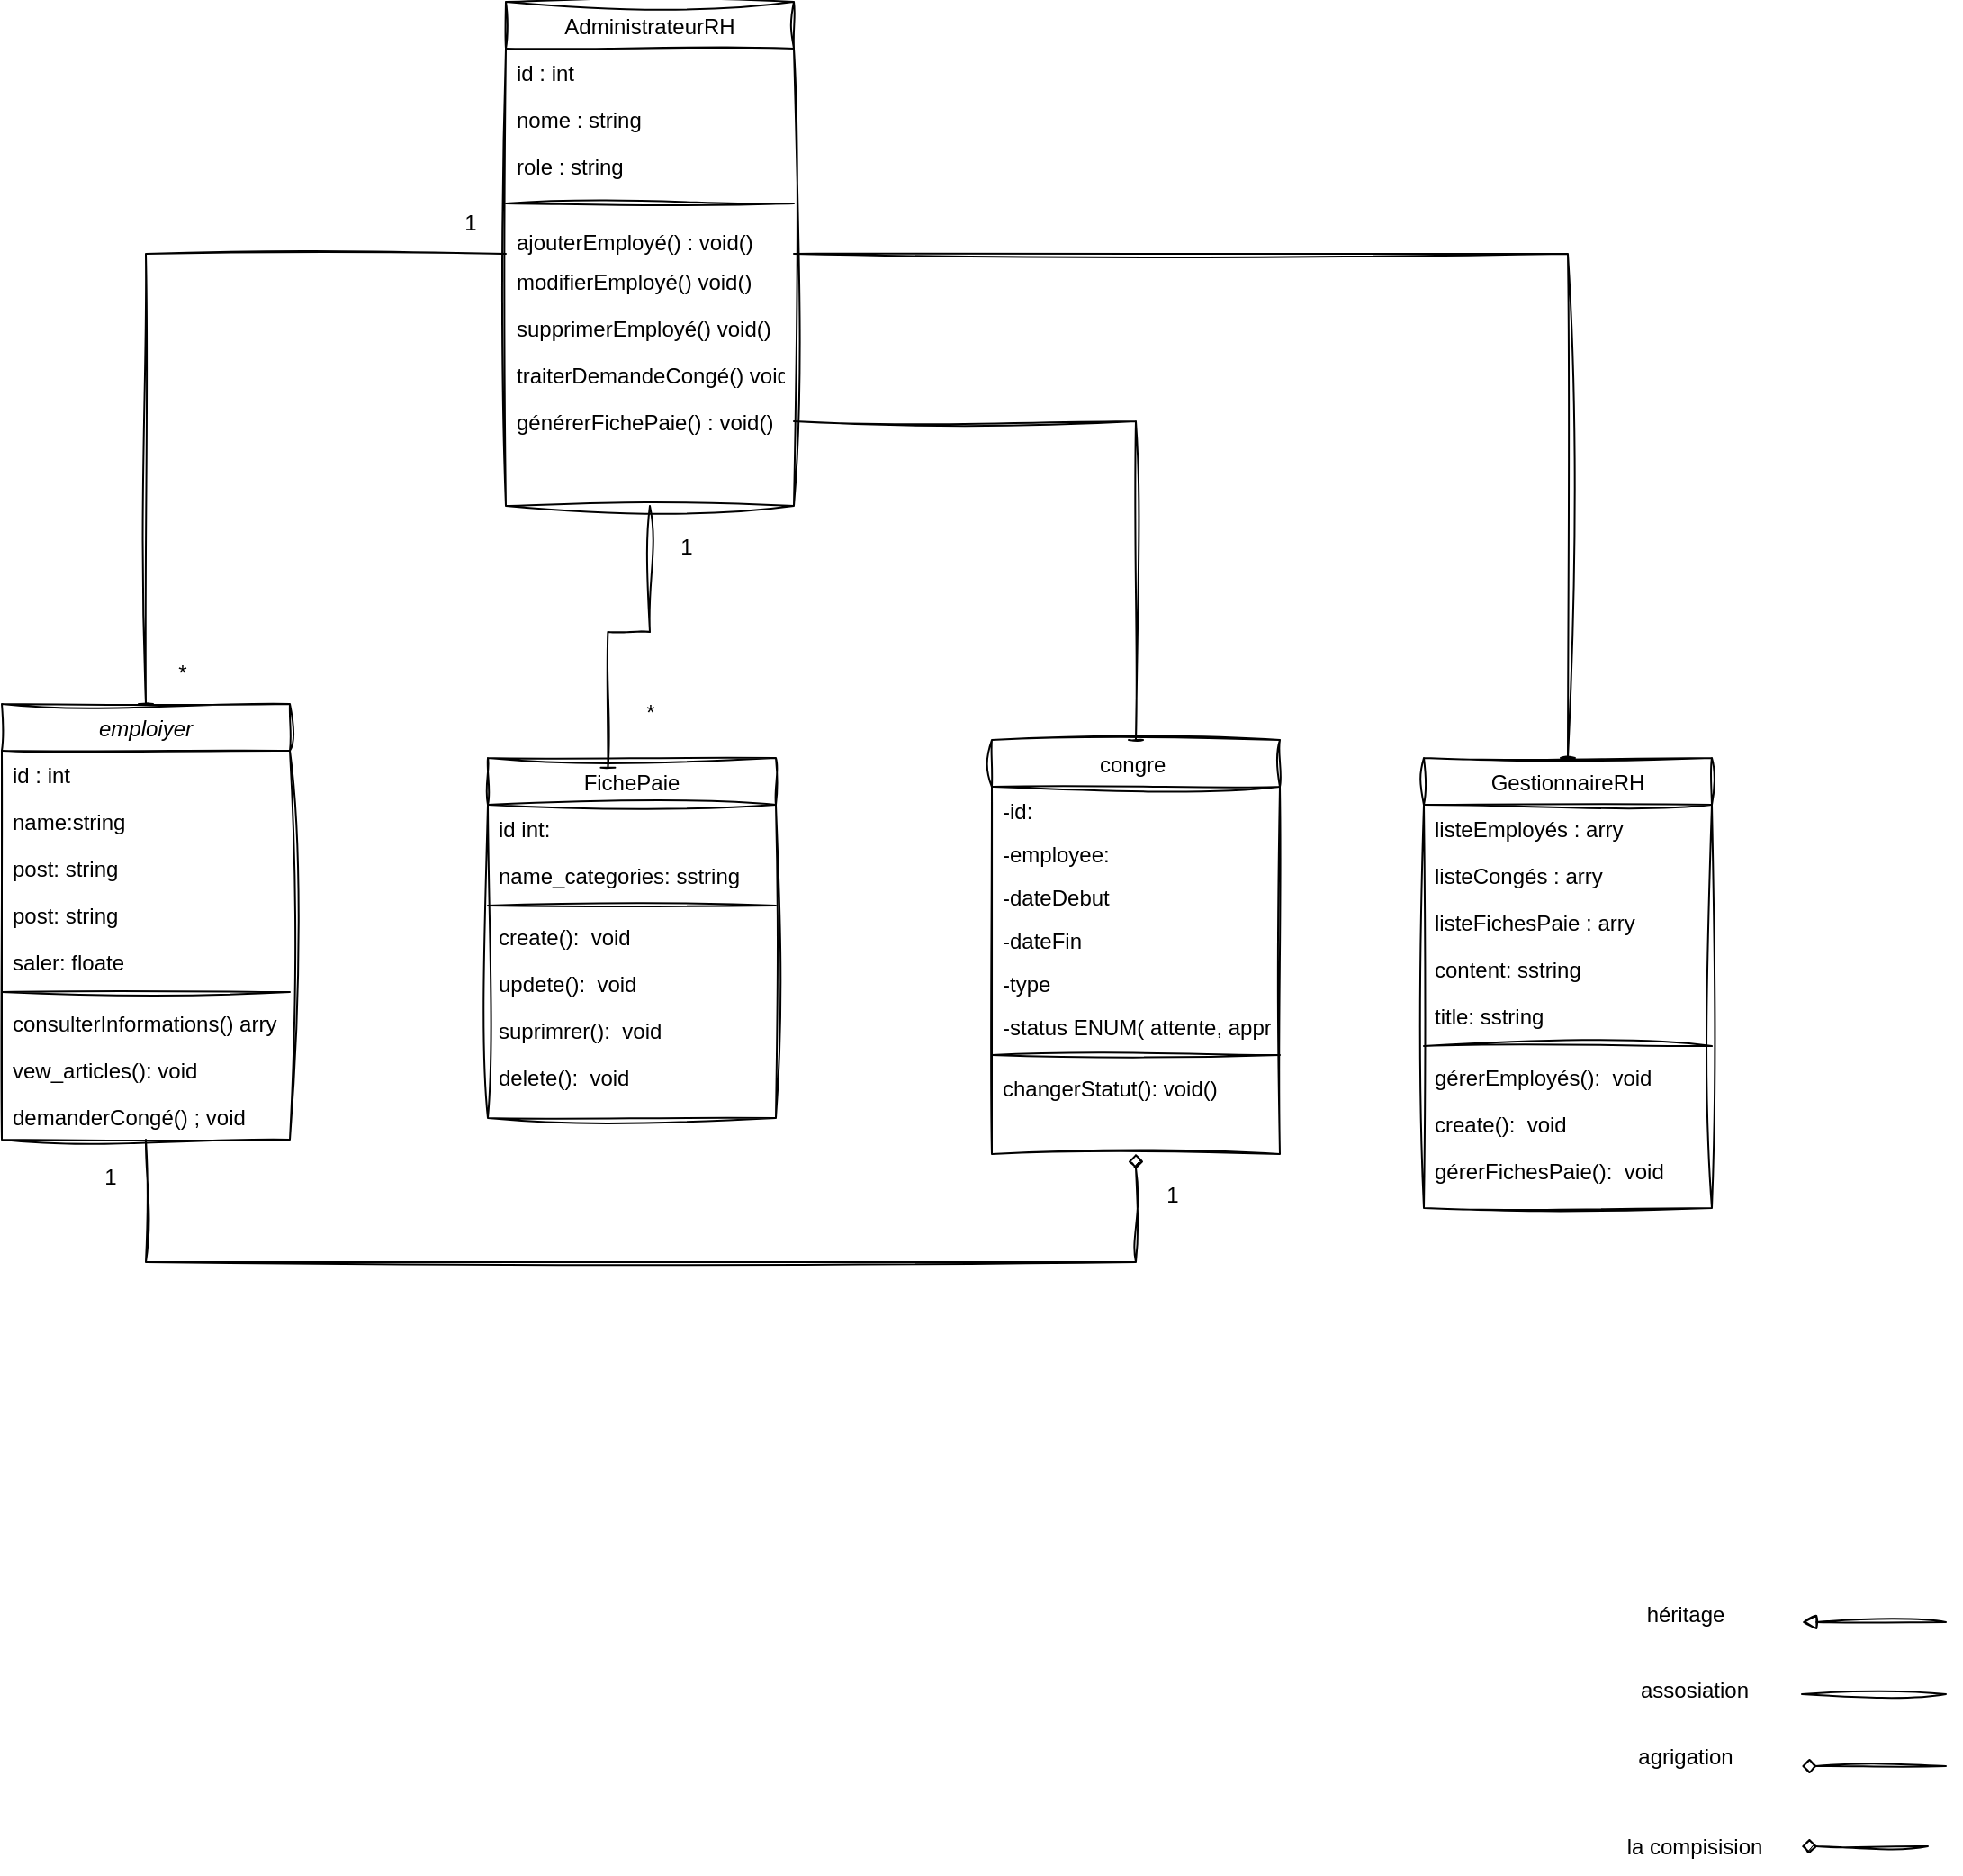 <mxfile>
    <diagram id="C5RBs43oDa-KdzZeNtuy" name="Page-1">
        <mxGraphModel dx="1535" dy="1817" grid="1" gridSize="10" guides="1" tooltips="1" connect="1" arrows="1" fold="1" page="1" pageScale="1" pageWidth="827" pageHeight="1169" background="none" math="0" shadow="0">
            <root>
                <mxCell id="WIyWlLk6GJQsqaUBKTNV-0"/>
                <mxCell id="WIyWlLk6GJQsqaUBKTNV-1" parent="WIyWlLk6GJQsqaUBKTNV-0"/>
                <mxCell id="dlKlojqwLsHrzjU0dD4s-23" value="FichePaie" style="swimlane;fontStyle=0;align=center;verticalAlign=top;childLayout=stackLayout;horizontal=1;startSize=26;horizontalStack=0;resizeParent=1;resizeLast=0;collapsible=1;marginBottom=0;rounded=0;shadow=0;strokeWidth=1;sketch=1;curveFitting=1;jiggle=2;" parent="WIyWlLk6GJQsqaUBKTNV-1" vertex="1">
                    <mxGeometry x="-10" y="320" width="160" height="200" as="geometry">
                        <mxRectangle x="550" y="140" width="160" height="26" as="alternateBounds"/>
                    </mxGeometry>
                </mxCell>
                <mxCell id="dlKlojqwLsHrzjU0dD4s-24" value="id int:" style="text;align=left;verticalAlign=top;spacingLeft=4;spacingRight=4;overflow=hidden;rotatable=0;points=[[0,0.5],[1,0.5]];portConstraint=eastwest;sketch=1;curveFitting=1;jiggle=2;rounded=0;" parent="dlKlojqwLsHrzjU0dD4s-23" vertex="1">
                    <mxGeometry y="26" width="160" height="26" as="geometry"/>
                </mxCell>
                <mxCell id="dlKlojqwLsHrzjU0dD4s-30" value="name_categories: sstring" style="text;align=left;verticalAlign=top;spacingLeft=4;spacingRight=4;overflow=hidden;rotatable=0;points=[[0,0.5],[1,0.5]];portConstraint=eastwest;sketch=1;curveFitting=1;jiggle=2;rounded=0;" parent="dlKlojqwLsHrzjU0dD4s-23" vertex="1">
                    <mxGeometry y="52" width="160" height="26" as="geometry"/>
                </mxCell>
                <mxCell id="dlKlojqwLsHrzjU0dD4s-25" value="" style="line;html=1;strokeWidth=1;align=left;verticalAlign=middle;spacingTop=-1;spacingLeft=3;spacingRight=3;rotatable=0;labelPosition=right;points=[];portConstraint=eastwest;sketch=1;curveFitting=1;jiggle=2;rounded=0;" parent="dlKlojqwLsHrzjU0dD4s-23" vertex="1">
                    <mxGeometry y="78" width="160" height="8" as="geometry"/>
                </mxCell>
                <mxCell id="dlKlojqwLsHrzjU0dD4s-33" value="create():  void&#10;&#10;cerolkpaklclp" style="text;align=left;verticalAlign=top;spacingLeft=4;spacingRight=4;overflow=hidden;rotatable=0;points=[[0,0.5],[1,0.5]];portConstraint=eastwest;sketch=1;curveFitting=1;jiggle=2;rounded=0;" parent="dlKlojqwLsHrzjU0dD4s-23" vertex="1">
                    <mxGeometry y="86" width="160" height="26" as="geometry"/>
                </mxCell>
                <mxCell id="dlKlojqwLsHrzjU0dD4s-31" value="updete():  void&#10;&#10;cerolkpaklclp" style="text;align=left;verticalAlign=top;spacingLeft=4;spacingRight=4;overflow=hidden;rotatable=0;points=[[0,0.5],[1,0.5]];portConstraint=eastwest;sketch=1;curveFitting=1;jiggle=2;rounded=0;" parent="dlKlojqwLsHrzjU0dD4s-23" vertex="1">
                    <mxGeometry y="112" width="160" height="26" as="geometry"/>
                </mxCell>
                <mxCell id="dlKlojqwLsHrzjU0dD4s-32" value="suprimrer():  void&#10;&#10;cerolkpaklclp" style="text;align=left;verticalAlign=top;spacingLeft=4;spacingRight=4;overflow=hidden;rotatable=0;points=[[0,0.5],[1,0.5]];portConstraint=eastwest;sketch=1;curveFitting=1;jiggle=2;rounded=0;" parent="dlKlojqwLsHrzjU0dD4s-23" vertex="1">
                    <mxGeometry y="138" width="160" height="26" as="geometry"/>
                </mxCell>
                <mxCell id="dlKlojqwLsHrzjU0dD4s-34" value="delete():  void&#10;&#10;cerolkpaklclp" style="text;align=left;verticalAlign=top;spacingLeft=4;spacingRight=4;overflow=hidden;rotatable=0;points=[[0,0.5],[1,0.5]];portConstraint=eastwest;sketch=1;curveFitting=1;jiggle=2;rounded=0;" parent="dlKlojqwLsHrzjU0dD4s-23" vertex="1">
                    <mxGeometry y="164" width="160" height="26" as="geometry"/>
                </mxCell>
                <mxCell id="dlKlojqwLsHrzjU0dD4s-35" value="GestionnaireRH" style="swimlane;fontStyle=0;align=center;verticalAlign=top;childLayout=stackLayout;horizontal=1;startSize=26;horizontalStack=0;resizeParent=1;resizeLast=0;collapsible=1;marginBottom=0;rounded=0;shadow=0;strokeWidth=1;sketch=1;curveFitting=1;jiggle=2;" parent="WIyWlLk6GJQsqaUBKTNV-1" vertex="1">
                    <mxGeometry x="510" y="320" width="160" height="250" as="geometry">
                        <mxRectangle x="550" y="140" width="160" height="26" as="alternateBounds"/>
                    </mxGeometry>
                </mxCell>
                <mxCell id="dlKlojqwLsHrzjU0dD4s-36" value="listeEmployés : arry" style="text;align=left;verticalAlign=top;spacingLeft=4;spacingRight=4;overflow=hidden;rotatable=0;points=[[0,0.5],[1,0.5]];portConstraint=eastwest;sketch=1;curveFitting=1;jiggle=2;rounded=0;" parent="dlKlojqwLsHrzjU0dD4s-35" vertex="1">
                    <mxGeometry y="26" width="160" height="26" as="geometry"/>
                </mxCell>
                <mxCell id="dlKlojqwLsHrzjU0dD4s-37" value="listeCongés : arry" style="text;align=left;verticalAlign=top;spacingLeft=4;spacingRight=4;overflow=hidden;rotatable=0;points=[[0,0.5],[1,0.5]];portConstraint=eastwest;sketch=1;curveFitting=1;jiggle=2;rounded=0;" parent="dlKlojqwLsHrzjU0dD4s-35" vertex="1">
                    <mxGeometry y="52" width="160" height="26" as="geometry"/>
                </mxCell>
                <mxCell id="dlKlojqwLsHrzjU0dD4s-44" value="listeFichesPaie : arry" style="text;align=left;verticalAlign=top;spacingLeft=4;spacingRight=4;overflow=hidden;rotatable=0;points=[[0,0.5],[1,0.5]];portConstraint=eastwest;sketch=1;curveFitting=1;jiggle=2;rounded=0;" parent="dlKlojqwLsHrzjU0dD4s-35" vertex="1">
                    <mxGeometry y="78" width="160" height="26" as="geometry"/>
                </mxCell>
                <mxCell id="dlKlojqwLsHrzjU0dD4s-43" value="content: sstring" style="text;align=left;verticalAlign=top;spacingLeft=4;spacingRight=4;overflow=hidden;rotatable=0;points=[[0,0.5],[1,0.5]];portConstraint=eastwest;sketch=1;curveFitting=1;jiggle=2;rounded=0;" parent="dlKlojqwLsHrzjU0dD4s-35" vertex="1">
                    <mxGeometry y="104" width="160" height="26" as="geometry"/>
                </mxCell>
                <mxCell id="dlKlojqwLsHrzjU0dD4s-45" value="title: sstring" style="text;align=left;verticalAlign=top;spacingLeft=4;spacingRight=4;overflow=hidden;rotatable=0;points=[[0,0.5],[1,0.5]];portConstraint=eastwest;sketch=1;curveFitting=1;jiggle=2;rounded=0;" parent="dlKlojqwLsHrzjU0dD4s-35" vertex="1">
                    <mxGeometry y="130" width="160" height="26" as="geometry"/>
                </mxCell>
                <mxCell id="dlKlojqwLsHrzjU0dD4s-38" value="" style="line;html=1;strokeWidth=1;align=left;verticalAlign=middle;spacingTop=-1;spacingLeft=3;spacingRight=3;rotatable=0;labelPosition=right;points=[];portConstraint=eastwest;sketch=1;curveFitting=1;jiggle=2;rounded=0;" parent="dlKlojqwLsHrzjU0dD4s-35" vertex="1">
                    <mxGeometry y="156" width="160" height="8" as="geometry"/>
                </mxCell>
                <mxCell id="dlKlojqwLsHrzjU0dD4s-46" value="gérerEmployés():  void&#10;&#10;gérerCongés(): void()" style="text;align=left;verticalAlign=top;spacingLeft=4;spacingRight=4;overflow=hidden;rotatable=0;points=[[0,0.5],[1,0.5]];portConstraint=eastwest;sketch=1;curveFitting=1;jiggle=2;rounded=0;" parent="dlKlojqwLsHrzjU0dD4s-35" vertex="1">
                    <mxGeometry y="164" width="160" height="26" as="geometry"/>
                </mxCell>
                <mxCell id="dlKlojqwLsHrzjU0dD4s-47" value="create():  void&#10;&#10;cerolkpaklclp" style="text;align=left;verticalAlign=top;spacingLeft=4;spacingRight=4;overflow=hidden;rotatable=0;points=[[0,0.5],[1,0.5]];portConstraint=eastwest;sketch=1;curveFitting=1;jiggle=2;rounded=0;" parent="dlKlojqwLsHrzjU0dD4s-35" vertex="1">
                    <mxGeometry y="190" width="160" height="26" as="geometry"/>
                </mxCell>
                <mxCell id="dlKlojqwLsHrzjU0dD4s-48" value="gérerFichesPaie():  void&#10;&#10;cerolkpaklclp" style="text;align=left;verticalAlign=top;spacingLeft=4;spacingRight=4;overflow=hidden;rotatable=0;points=[[0,0.5],[1,0.5]];portConstraint=eastwest;sketch=1;curveFitting=1;jiggle=2;rounded=0;" parent="dlKlojqwLsHrzjU0dD4s-35" vertex="1">
                    <mxGeometry y="216" width="160" height="26" as="geometry"/>
                </mxCell>
                <mxCell id="JRaCH0oPApHVp65QEFQ3-29" style="edgeStyle=orthogonalEdgeStyle;rounded=0;orthogonalLoop=1;jettySize=auto;html=1;entryX=0.5;entryY=1;entryDx=0;entryDy=0;endArrow=diamond;endFill=1;sketch=1;curveFitting=1;jiggle=2;" parent="WIyWlLk6GJQsqaUBKTNV-1" source="dlKlojqwLsHrzjU0dD4s-58" target="dlKlojqwLsHrzjU0dD4s-67" edge="1">
                    <mxGeometry relative="1" as="geometry">
                        <Array as="points">
                            <mxPoint x="-200" y="600"/>
                            <mxPoint x="350" y="600"/>
                        </Array>
                    </mxGeometry>
                </mxCell>
                <mxCell id="dlKlojqwLsHrzjU0dD4s-58" value="emploiyer" style="swimlane;fontStyle=2;align=center;verticalAlign=top;childLayout=stackLayout;horizontal=1;startSize=26;horizontalStack=0;resizeParent=1;resizeLast=0;collapsible=1;marginBottom=0;rounded=0;shadow=0;strokeWidth=1;sketch=1;curveFitting=1;jiggle=2;" parent="WIyWlLk6GJQsqaUBKTNV-1" vertex="1">
                    <mxGeometry x="-280" y="290" width="160" height="242" as="geometry">
                        <mxRectangle x="550" y="140" width="160" height="26" as="alternateBounds"/>
                    </mxGeometry>
                </mxCell>
                <mxCell id="dlKlojqwLsHrzjU0dD4s-59" value="id : int" style="text;align=left;verticalAlign=top;spacingLeft=4;spacingRight=4;overflow=hidden;rotatable=0;points=[[0,0.5],[1,0.5]];portConstraint=eastwest;sketch=1;curveFitting=1;jiggle=2;rounded=0;" parent="dlKlojqwLsHrzjU0dD4s-58" vertex="1">
                    <mxGeometry y="26" width="160" height="26" as="geometry"/>
                </mxCell>
                <mxCell id="dlKlojqwLsHrzjU0dD4s-60" value="name:string" style="text;align=left;verticalAlign=top;spacingLeft=4;spacingRight=4;overflow=hidden;rotatable=0;points=[[0,0.5],[1,0.5]];portConstraint=eastwest;rounded=0;shadow=0;html=0;sketch=1;curveFitting=1;jiggle=2;" parent="dlKlojqwLsHrzjU0dD4s-58" vertex="1">
                    <mxGeometry y="52" width="160" height="26" as="geometry"/>
                </mxCell>
                <mxCell id="JRaCH0oPApHVp65QEFQ3-15" value="post: string" style="text;align=left;verticalAlign=top;spacingLeft=4;spacingRight=4;overflow=hidden;rotatable=0;points=[[0,0.5],[1,0.5]];portConstraint=eastwest;rounded=0;shadow=0;html=0;sketch=1;curveFitting=1;jiggle=2;" parent="dlKlojqwLsHrzjU0dD4s-58" vertex="1">
                    <mxGeometry y="78" width="160" height="26" as="geometry"/>
                </mxCell>
                <mxCell id="dlKlojqwLsHrzjU0dD4s-61" value="post: string" style="text;align=left;verticalAlign=top;spacingLeft=4;spacingRight=4;overflow=hidden;rotatable=0;points=[[0,0.5],[1,0.5]];portConstraint=eastwest;rounded=0;shadow=0;html=0;sketch=1;curveFitting=1;jiggle=2;" parent="dlKlojqwLsHrzjU0dD4s-58" vertex="1">
                    <mxGeometry y="104" width="160" height="26" as="geometry"/>
                </mxCell>
                <mxCell id="dlKlojqwLsHrzjU0dD4s-62" value="saler: floate" style="text;align=left;verticalAlign=top;spacingLeft=4;spacingRight=4;overflow=hidden;rotatable=0;points=[[0,0.5],[1,0.5]];portConstraint=eastwest;rounded=0;shadow=0;html=0;sketch=1;curveFitting=1;jiggle=2;" parent="dlKlojqwLsHrzjU0dD4s-58" vertex="1">
                    <mxGeometry y="130" width="160" height="26" as="geometry"/>
                </mxCell>
                <mxCell id="dlKlojqwLsHrzjU0dD4s-63" value="" style="line;html=1;strokeWidth=1;align=left;verticalAlign=middle;spacingTop=-1;spacingLeft=3;spacingRight=3;rotatable=0;labelPosition=right;points=[];portConstraint=eastwest;sketch=1;curveFitting=1;jiggle=2;rounded=0;" parent="dlKlojqwLsHrzjU0dD4s-58" vertex="1">
                    <mxGeometry y="156" width="160" height="8" as="geometry"/>
                </mxCell>
                <mxCell id="dlKlojqwLsHrzjU0dD4s-65" value="consulterInformations() arry" style="text;align=left;verticalAlign=top;spacingLeft=4;spacingRight=4;overflow=hidden;rotatable=0;points=[[0,0.5],[1,0.5]];portConstraint=eastwest;sketch=1;curveFitting=1;jiggle=2;rounded=0;" parent="dlKlojqwLsHrzjU0dD4s-58" vertex="1">
                    <mxGeometry y="164" width="160" height="26" as="geometry"/>
                </mxCell>
                <mxCell id="dlKlojqwLsHrzjU0dD4s-66" value="vew_articles(): void" style="text;align=left;verticalAlign=top;spacingLeft=4;spacingRight=4;overflow=hidden;rotatable=0;points=[[0,0.5],[1,0.5]];portConstraint=eastwest;sketch=1;curveFitting=1;jiggle=2;rounded=0;" parent="dlKlojqwLsHrzjU0dD4s-58" vertex="1">
                    <mxGeometry y="190" width="160" height="26" as="geometry"/>
                </mxCell>
                <mxCell id="JRaCH0oPApHVp65QEFQ3-0" value="demanderCongé() ; void" style="text;align=left;verticalAlign=top;spacingLeft=4;spacingRight=4;overflow=hidden;rotatable=0;points=[[0,0.5],[1,0.5]];portConstraint=eastwest;sketch=1;curveFitting=1;jiggle=2;rounded=0;" parent="dlKlojqwLsHrzjU0dD4s-58" vertex="1">
                    <mxGeometry y="216" width="160" height="26" as="geometry"/>
                </mxCell>
                <mxCell id="dlKlojqwLsHrzjU0dD4s-67" value="congre " style="swimlane;fontStyle=0;align=center;verticalAlign=top;childLayout=stackLayout;horizontal=1;startSize=26;horizontalStack=0;resizeParent=1;resizeLast=0;collapsible=1;marginBottom=0;rounded=0;shadow=0;strokeWidth=1;sketch=1;curveFitting=1;jiggle=2;" parent="WIyWlLk6GJQsqaUBKTNV-1" vertex="1">
                    <mxGeometry x="270" y="310" width="160" height="230" as="geometry">
                        <mxRectangle x="550" y="140" width="160" height="26" as="alternateBounds"/>
                    </mxGeometry>
                </mxCell>
                <mxCell id="dlKlojqwLsHrzjU0dD4s-68" value="-id:&#10;&#10;&#10;" style="text;align=left;verticalAlign=top;spacingLeft=4;spacingRight=4;overflow=hidden;rotatable=0;points=[[0,0.5],[1,0.5]];portConstraint=eastwest;sketch=1;curveFitting=1;jiggle=2;rounded=0;" parent="dlKlojqwLsHrzjU0dD4s-67" vertex="1">
                    <mxGeometry y="26" width="160" height="24" as="geometry"/>
                </mxCell>
                <mxCell id="JRaCH0oPApHVp65QEFQ3-2" value="-employee:&#10;&#10;" style="text;align=left;verticalAlign=top;spacingLeft=4;spacingRight=4;overflow=hidden;rotatable=0;points=[[0,0.5],[1,0.5]];portConstraint=eastwest;sketch=1;curveFitting=1;jiggle=2;rounded=0;" parent="dlKlojqwLsHrzjU0dD4s-67" vertex="1">
                    <mxGeometry y="50" width="160" height="24" as="geometry"/>
                </mxCell>
                <mxCell id="JRaCH0oPApHVp65QEFQ3-3" value="-dateDebut&#10;" style="text;align=left;verticalAlign=top;spacingLeft=4;spacingRight=4;overflow=hidden;rotatable=0;points=[[0,0.5],[1,0.5]];portConstraint=eastwest;sketch=1;curveFitting=1;jiggle=2;rounded=0;" parent="dlKlojqwLsHrzjU0dD4s-67" vertex="1">
                    <mxGeometry y="74" width="160" height="24" as="geometry"/>
                </mxCell>
                <mxCell id="JRaCH0oPApHVp65QEFQ3-4" value="-dateFin" style="text;align=left;verticalAlign=top;spacingLeft=4;spacingRight=4;overflow=hidden;rotatable=0;points=[[0,0.5],[1,0.5]];portConstraint=eastwest;sketch=1;curveFitting=1;jiggle=2;rounded=0;" parent="dlKlojqwLsHrzjU0dD4s-67" vertex="1">
                    <mxGeometry y="98" width="160" height="24" as="geometry"/>
                </mxCell>
                <mxCell id="JRaCH0oPApHVp65QEFQ3-5" value="-type" style="text;align=left;verticalAlign=top;spacingLeft=4;spacingRight=4;overflow=hidden;rotatable=0;points=[[0,0.5],[1,0.5]];portConstraint=eastwest;sketch=1;curveFitting=1;jiggle=2;rounded=0;" parent="dlKlojqwLsHrzjU0dD4s-67" vertex="1">
                    <mxGeometry y="122" width="160" height="24" as="geometry"/>
                </mxCell>
                <mxCell id="JRaCH0oPApHVp65QEFQ3-6" value="-status ENUM( attente, approuvé, refusé)" style="text;align=left;verticalAlign=top;spacingLeft=4;spacingRight=4;overflow=hidden;rotatable=0;points=[[0,0.5],[1,0.5]];portConstraint=eastwest;sketch=1;curveFitting=1;jiggle=2;rounded=0;" parent="dlKlojqwLsHrzjU0dD4s-67" vertex="1">
                    <mxGeometry y="146" width="160" height="24" as="geometry"/>
                </mxCell>
                <mxCell id="dlKlojqwLsHrzjU0dD4s-69" value="" style="line;html=1;strokeWidth=1;align=left;verticalAlign=middle;spacingTop=-1;spacingLeft=3;spacingRight=3;rotatable=0;labelPosition=right;points=[];portConstraint=eastwest;sketch=1;curveFitting=1;jiggle=2;rounded=0;" parent="dlKlojqwLsHrzjU0dD4s-67" vertex="1">
                    <mxGeometry y="170" width="160" height="10" as="geometry"/>
                </mxCell>
                <mxCell id="dlKlojqwLsHrzjU0dD4s-70" value="changerStatut(): void()" style="text;align=left;verticalAlign=top;spacingLeft=4;spacingRight=4;overflow=hidden;rotatable=0;points=[[0,0.5],[1,0.5]];portConstraint=eastwest;sketch=1;curveFitting=1;jiggle=2;rounded=0;" parent="dlKlojqwLsHrzjU0dD4s-67" vertex="1">
                    <mxGeometry y="180" width="160" height="26" as="geometry"/>
                </mxCell>
                <mxCell id="JRaCH0oPApHVp65QEFQ3-21" style="edgeStyle=orthogonalEdgeStyle;rounded=0;orthogonalLoop=1;jettySize=auto;html=1;entryX=0.5;entryY=0;entryDx=0;entryDy=0;endArrow=baseDash;endFill=0;sketch=1;curveFitting=1;jiggle=2;" parent="WIyWlLk6GJQsqaUBKTNV-1" source="dlKlojqwLsHrzjU0dD4s-73" target="dlKlojqwLsHrzjU0dD4s-58" edge="1">
                    <mxGeometry relative="1" as="geometry"/>
                </mxCell>
                <mxCell id="JRaCH0oPApHVp65QEFQ3-22" style="edgeStyle=orthogonalEdgeStyle;rounded=0;orthogonalLoop=1;jettySize=auto;html=1;entryX=0.5;entryY=0;entryDx=0;entryDy=0;endArrow=baseDash;endFill=0;sketch=1;curveFitting=1;jiggle=2;" parent="WIyWlLk6GJQsqaUBKTNV-1" source="dlKlojqwLsHrzjU0dD4s-73" target="dlKlojqwLsHrzjU0dD4s-35" edge="1">
                    <mxGeometry relative="1" as="geometry"/>
                </mxCell>
                <mxCell id="dlKlojqwLsHrzjU0dD4s-73" value="AdministrateurRH" style="swimlane;fontStyle=0;align=center;verticalAlign=top;childLayout=stackLayout;horizontal=1;startSize=26;horizontalStack=0;resizeParent=1;resizeLast=0;collapsible=1;marginBottom=0;rounded=0;shadow=0;strokeWidth=1;sketch=1;curveFitting=1;jiggle=2;" parent="WIyWlLk6GJQsqaUBKTNV-1" vertex="1">
                    <mxGeometry y="-100" width="160" height="280" as="geometry">
                        <mxRectangle x="550" y="140" width="160" height="26" as="alternateBounds"/>
                    </mxGeometry>
                </mxCell>
                <mxCell id="dlKlojqwLsHrzjU0dD4s-74" value="id : int " style="text;align=left;verticalAlign=top;spacingLeft=4;spacingRight=4;overflow=hidden;rotatable=0;points=[[0,0.5],[1,0.5]];portConstraint=eastwest;sketch=1;curveFitting=1;jiggle=2;rounded=0;" parent="dlKlojqwLsHrzjU0dD4s-73" vertex="1">
                    <mxGeometry y="26" width="160" height="26" as="geometry"/>
                </mxCell>
                <mxCell id="JRaCH0oPApHVp65QEFQ3-7" value="nome : string" style="text;align=left;verticalAlign=top;spacingLeft=4;spacingRight=4;overflow=hidden;rotatable=0;points=[[0,0.5],[1,0.5]];portConstraint=eastwest;sketch=1;curveFitting=1;jiggle=2;rounded=0;" parent="dlKlojqwLsHrzjU0dD4s-73" vertex="1">
                    <mxGeometry y="52" width="160" height="26" as="geometry"/>
                </mxCell>
                <mxCell id="JRaCH0oPApHVp65QEFQ3-8" value="role : string" style="text;align=left;verticalAlign=top;spacingLeft=4;spacingRight=4;overflow=hidden;rotatable=0;points=[[0,0.5],[1,0.5]];portConstraint=eastwest;sketch=1;curveFitting=1;jiggle=2;rounded=0;" parent="dlKlojqwLsHrzjU0dD4s-73" vertex="1">
                    <mxGeometry y="78" width="160" height="26" as="geometry"/>
                </mxCell>
                <mxCell id="dlKlojqwLsHrzjU0dD4s-75" value="" style="line;html=1;strokeWidth=1;align=left;verticalAlign=middle;spacingTop=-1;spacingLeft=3;spacingRight=3;rotatable=0;labelPosition=right;points=[];portConstraint=eastwest;sketch=1;curveFitting=1;jiggle=2;rounded=0;" parent="dlKlojqwLsHrzjU0dD4s-73" vertex="1">
                    <mxGeometry y="104" width="160" height="16" as="geometry"/>
                </mxCell>
                <mxCell id="dlKlojqwLsHrzjU0dD4s-77" value="ajouterEmployé() : void()" style="text;align=left;verticalAlign=top;spacingLeft=4;spacingRight=4;overflow=hidden;rotatable=0;points=[[0,0.5],[1,0.5]];portConstraint=eastwest;sketch=1;curveFitting=1;jiggle=2;rounded=0;" parent="dlKlojqwLsHrzjU0dD4s-73" vertex="1">
                    <mxGeometry y="120" width="160" height="22" as="geometry"/>
                </mxCell>
                <mxCell id="dlKlojqwLsHrzjU0dD4s-76" value="modifierEmployé() void()" style="text;align=left;verticalAlign=top;spacingLeft=4;spacingRight=4;overflow=hidden;rotatable=0;points=[[0,0.5],[1,0.5]];portConstraint=eastwest;sketch=1;curveFitting=1;jiggle=2;rounded=0;" parent="dlKlojqwLsHrzjU0dD4s-73" vertex="1">
                    <mxGeometry y="142" width="160" height="26" as="geometry"/>
                </mxCell>
                <mxCell id="dlKlojqwLsHrzjU0dD4s-78" value="supprimerEmployé() void()" style="text;align=left;verticalAlign=top;spacingLeft=4;spacingRight=4;overflow=hidden;rotatable=0;points=[[0,0.5],[1,0.5]];portConstraint=eastwest;sketch=1;curveFitting=1;jiggle=2;rounded=0;" parent="dlKlojqwLsHrzjU0dD4s-73" vertex="1">
                    <mxGeometry y="168" width="160" height="26" as="geometry"/>
                </mxCell>
                <mxCell id="JRaCH0oPApHVp65QEFQ3-9" value="traiterDemandeCongé() void(=" style="text;align=left;verticalAlign=top;spacingLeft=4;spacingRight=4;overflow=hidden;rotatable=0;points=[[0,0.5],[1,0.5]];portConstraint=eastwest;sketch=1;curveFitting=1;jiggle=2;rounded=0;" parent="dlKlojqwLsHrzjU0dD4s-73" vertex="1">
                    <mxGeometry y="194" width="160" height="26" as="geometry"/>
                </mxCell>
                <mxCell id="JRaCH0oPApHVp65QEFQ3-10" value="générerFichePaie() : void()" style="text;align=left;verticalAlign=top;spacingLeft=4;spacingRight=4;overflow=hidden;rotatable=0;points=[[0,0.5],[1,0.5]];portConstraint=eastwest;sketch=1;curveFitting=1;jiggle=2;rounded=0;" parent="dlKlojqwLsHrzjU0dD4s-73" vertex="1">
                    <mxGeometry y="220" width="160" height="26" as="geometry"/>
                </mxCell>
                <mxCell id="dlKlojqwLsHrzjU0dD4s-79" value="" style="endArrow=none;html=1;rounded=0;startArrow=block;startFill=0;sketch=1;curveFitting=1;jiggle=2;" parent="WIyWlLk6GJQsqaUBKTNV-1" edge="1">
                    <mxGeometry width="50" height="50" relative="1" as="geometry">
                        <mxPoint x="720" y="800" as="sourcePoint"/>
                        <mxPoint x="800" y="800" as="targetPoint"/>
                    </mxGeometry>
                </mxCell>
                <mxCell id="dlKlojqwLsHrzjU0dD4s-82" value="&lt;div&gt;héritage&lt;/div&gt;&lt;div&gt;&lt;br&gt;&lt;/div&gt;" style="text;html=1;align=center;verticalAlign=middle;resizable=0;points=[];autosize=1;strokeColor=none;fillColor=none;sketch=1;curveFitting=1;jiggle=2;rounded=0;" parent="WIyWlLk6GJQsqaUBKTNV-1" vertex="1">
                    <mxGeometry x="620" y="783" width="70" height="40" as="geometry"/>
                </mxCell>
                <mxCell id="dlKlojqwLsHrzjU0dD4s-83" value="" style="endArrow=none;html=1;rounded=0;sketch=1;curveFitting=1;jiggle=2;" parent="WIyWlLk6GJQsqaUBKTNV-1" edge="1">
                    <mxGeometry width="50" height="50" relative="1" as="geometry">
                        <mxPoint x="720" y="840" as="sourcePoint"/>
                        <mxPoint x="800" y="840" as="targetPoint"/>
                    </mxGeometry>
                </mxCell>
                <mxCell id="dlKlojqwLsHrzjU0dD4s-84" value="assosiation" style="text;html=1;align=center;verticalAlign=middle;resizable=0;points=[];autosize=1;strokeColor=none;fillColor=none;sketch=1;curveFitting=1;jiggle=2;rounded=0;" parent="WIyWlLk6GJQsqaUBKTNV-1" vertex="1">
                    <mxGeometry x="620" y="823" width="80" height="30" as="geometry"/>
                </mxCell>
                <mxCell id="dlKlojqwLsHrzjU0dD4s-85" value="" style="endArrow=none;html=1;rounded=0;startArrow=diamond;startFill=0;sketch=1;curveFitting=1;jiggle=2;" parent="WIyWlLk6GJQsqaUBKTNV-1" edge="1">
                    <mxGeometry width="50" height="50" relative="1" as="geometry">
                        <mxPoint x="720" y="880" as="sourcePoint"/>
                        <mxPoint x="800" y="880" as="targetPoint"/>
                    </mxGeometry>
                </mxCell>
                <mxCell id="dlKlojqwLsHrzjU0dD4s-86" value="agrigation" style="text;html=1;align=center;verticalAlign=middle;resizable=0;points=[];autosize=1;strokeColor=none;fillColor=none;sketch=1;curveFitting=1;jiggle=2;rounded=0;" parent="WIyWlLk6GJQsqaUBKTNV-1" vertex="1">
                    <mxGeometry x="615" y="860" width="80" height="30" as="geometry"/>
                </mxCell>
                <mxCell id="dlKlojqwLsHrzjU0dD4s-87" value="" style="endArrow=none;html=1;rounded=0;startArrow=diamond;startFill=1;sketch=1;curveFitting=1;jiggle=2;" parent="WIyWlLk6GJQsqaUBKTNV-1" edge="1">
                    <mxGeometry width="50" height="50" relative="1" as="geometry">
                        <mxPoint x="720" y="924.5" as="sourcePoint"/>
                        <mxPoint x="790" y="924.5" as="targetPoint"/>
                    </mxGeometry>
                </mxCell>
                <mxCell id="dlKlojqwLsHrzjU0dD4s-88" value="la compisision" style="text;html=1;align=center;verticalAlign=middle;resizable=0;points=[];autosize=1;strokeColor=none;fillColor=none;sketch=1;curveFitting=1;jiggle=2;rounded=0;" parent="WIyWlLk6GJQsqaUBKTNV-1" vertex="1">
                    <mxGeometry x="610" y="910" width="100" height="30" as="geometry"/>
                </mxCell>
                <mxCell id="JRaCH0oPApHVp65QEFQ3-20" style="edgeStyle=orthogonalEdgeStyle;rounded=0;orthogonalLoop=1;jettySize=auto;html=1;entryX=0.417;entryY=0.027;entryDx=0;entryDy=0;entryPerimeter=0;endArrow=baseDash;endFill=0;sketch=1;curveFitting=1;jiggle=2;" parent="WIyWlLk6GJQsqaUBKTNV-1" source="dlKlojqwLsHrzjU0dD4s-73" target="dlKlojqwLsHrzjU0dD4s-23" edge="1">
                    <mxGeometry relative="1" as="geometry"/>
                </mxCell>
                <mxCell id="JRaCH0oPApHVp65QEFQ3-24" style="edgeStyle=orthogonalEdgeStyle;rounded=0;orthogonalLoop=1;jettySize=auto;html=1;endArrow=baseDash;endFill=0;sketch=1;curveFitting=1;jiggle=2;" parent="WIyWlLk6GJQsqaUBKTNV-1" source="JRaCH0oPApHVp65QEFQ3-10" target="dlKlojqwLsHrzjU0dD4s-67" edge="1">
                    <mxGeometry relative="1" as="geometry"/>
                </mxCell>
                <mxCell id="JRaCH0oPApHVp65QEFQ3-25" value="1" style="text;html=1;align=center;verticalAlign=middle;resizable=0;points=[];autosize=1;strokeColor=none;fillColor=none;sketch=1;curveFitting=1;jiggle=2;rounded=0;" parent="WIyWlLk6GJQsqaUBKTNV-1" vertex="1">
                    <mxGeometry x="-35" y="8" width="30" height="30" as="geometry"/>
                </mxCell>
                <mxCell id="JRaCH0oPApHVp65QEFQ3-26" value="*" style="text;html=1;align=center;verticalAlign=middle;resizable=0;points=[];autosize=1;strokeColor=none;fillColor=none;sketch=1;curveFitting=1;jiggle=2;rounded=0;" parent="WIyWlLk6GJQsqaUBKTNV-1" vertex="1">
                    <mxGeometry x="-195" y="258" width="30" height="30" as="geometry"/>
                </mxCell>
                <mxCell id="JRaCH0oPApHVp65QEFQ3-27" value="1" style="text;html=1;align=center;verticalAlign=middle;resizable=0;points=[];autosize=1;strokeColor=none;fillColor=none;sketch=1;curveFitting=1;jiggle=2;rounded=0;" parent="WIyWlLk6GJQsqaUBKTNV-1" vertex="1">
                    <mxGeometry x="85" y="188" width="30" height="30" as="geometry"/>
                </mxCell>
                <mxCell id="JRaCH0oPApHVp65QEFQ3-28" value="*" style="text;html=1;align=center;verticalAlign=middle;resizable=0;points=[];autosize=1;strokeColor=none;fillColor=none;sketch=1;curveFitting=1;jiggle=2;rounded=0;" parent="WIyWlLk6GJQsqaUBKTNV-1" vertex="1">
                    <mxGeometry x="65" y="280" width="30" height="30" as="geometry"/>
                </mxCell>
                <mxCell id="JRaCH0oPApHVp65QEFQ3-30" value="1" style="text;html=1;align=center;verticalAlign=middle;resizable=0;points=[];autosize=1;strokeColor=none;fillColor=none;sketch=1;curveFitting=1;jiggle=2;rounded=0;" parent="WIyWlLk6GJQsqaUBKTNV-1" vertex="1">
                    <mxGeometry x="355" y="548" width="30" height="30" as="geometry"/>
                </mxCell>
                <mxCell id="JRaCH0oPApHVp65QEFQ3-31" value="1" style="text;html=1;align=center;verticalAlign=middle;resizable=0;points=[];autosize=1;strokeColor=none;fillColor=none;sketch=1;curveFitting=1;jiggle=2;rounded=0;" parent="WIyWlLk6GJQsqaUBKTNV-1" vertex="1">
                    <mxGeometry x="-235" y="538" width="30" height="30" as="geometry"/>
                </mxCell>
            </root>
        </mxGraphModel>
    </diagram>
</mxfile>